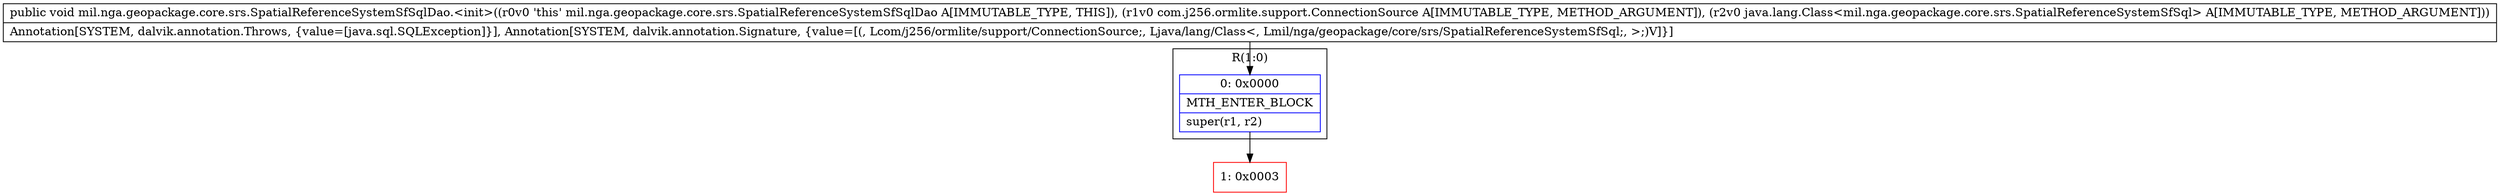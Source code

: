 digraph "CFG formil.nga.geopackage.core.srs.SpatialReferenceSystemSfSqlDao.\<init\>(Lcom\/j256\/ormlite\/support\/ConnectionSource;Ljava\/lang\/Class;)V" {
subgraph cluster_Region_1800927332 {
label = "R(1:0)";
node [shape=record,color=blue];
Node_0 [shape=record,label="{0\:\ 0x0000|MTH_ENTER_BLOCK\l|super(r1, r2)\l}"];
}
Node_1 [shape=record,color=red,label="{1\:\ 0x0003}"];
MethodNode[shape=record,label="{public void mil.nga.geopackage.core.srs.SpatialReferenceSystemSfSqlDao.\<init\>((r0v0 'this' mil.nga.geopackage.core.srs.SpatialReferenceSystemSfSqlDao A[IMMUTABLE_TYPE, THIS]), (r1v0 com.j256.ormlite.support.ConnectionSource A[IMMUTABLE_TYPE, METHOD_ARGUMENT]), (r2v0 java.lang.Class\<mil.nga.geopackage.core.srs.SpatialReferenceSystemSfSql\> A[IMMUTABLE_TYPE, METHOD_ARGUMENT]))  | Annotation[SYSTEM, dalvik.annotation.Throws, \{value=[java.sql.SQLException]\}], Annotation[SYSTEM, dalvik.annotation.Signature, \{value=[(, Lcom\/j256\/ormlite\/support\/ConnectionSource;, Ljava\/lang\/Class\<, Lmil\/nga\/geopackage\/core\/srs\/SpatialReferenceSystemSfSql;, \>;)V]\}]\l}"];
MethodNode -> Node_0;
Node_0 -> Node_1;
}

